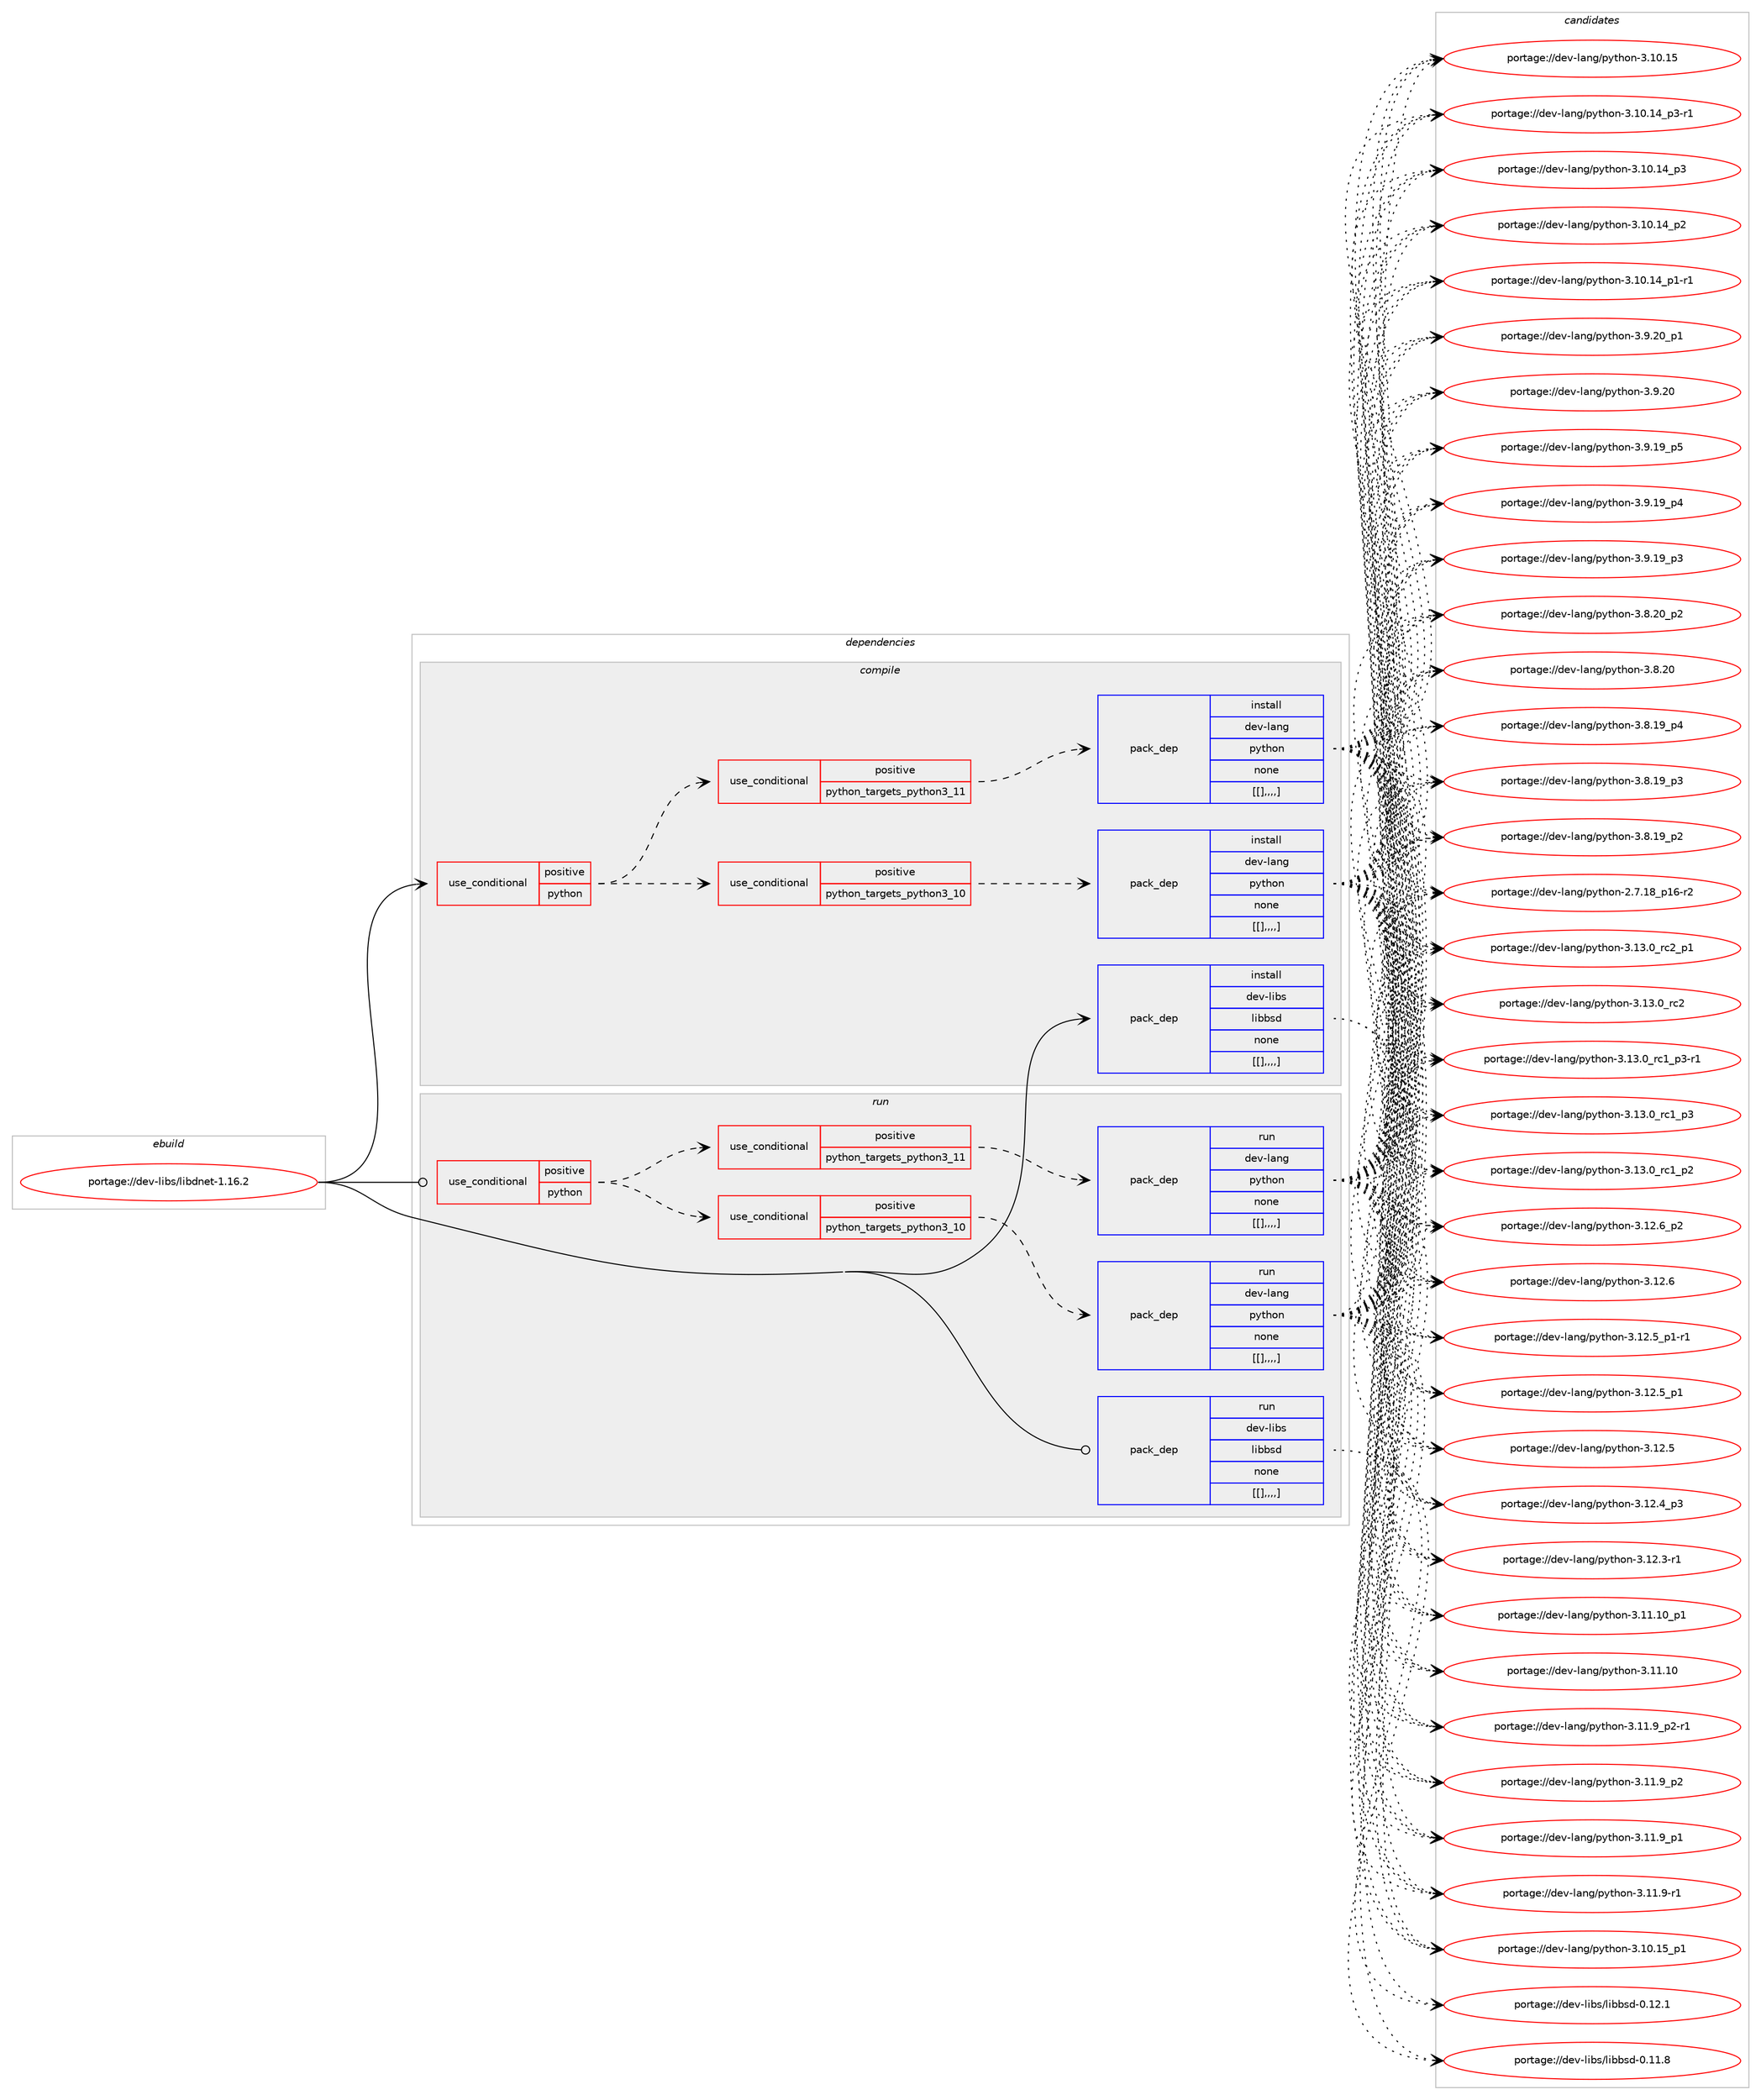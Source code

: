 digraph prolog {

# *************
# Graph options
# *************

newrank=true;
concentrate=true;
compound=true;
graph [rankdir=LR,fontname=Helvetica,fontsize=10,ranksep=1.5];#, ranksep=2.5, nodesep=0.2];
edge  [arrowhead=vee];
node  [fontname=Helvetica,fontsize=10];

# **********
# The ebuild
# **********

subgraph cluster_leftcol {
color=gray;
label=<<i>ebuild</i>>;
id [label="portage://dev-libs/libdnet-1.16.2", color=red, width=4, href="../dev-libs/libdnet-1.16.2.svg"];
}

# ****************
# The dependencies
# ****************

subgraph cluster_midcol {
color=gray;
label=<<i>dependencies</i>>;
subgraph cluster_compile {
fillcolor="#eeeeee";
style=filled;
label=<<i>compile</i>>;
subgraph cond27530 {
dependency110952 [label=<<TABLE BORDER="0" CELLBORDER="1" CELLSPACING="0" CELLPADDING="4"><TR><TD ROWSPAN="3" CELLPADDING="10">use_conditional</TD></TR><TR><TD>positive</TD></TR><TR><TD>python</TD></TR></TABLE>>, shape=none, color=red];
subgraph cond27531 {
dependency110953 [label=<<TABLE BORDER="0" CELLBORDER="1" CELLSPACING="0" CELLPADDING="4"><TR><TD ROWSPAN="3" CELLPADDING="10">use_conditional</TD></TR><TR><TD>positive</TD></TR><TR><TD>python_targets_python3_10</TD></TR></TABLE>>, shape=none, color=red];
subgraph pack82267 {
dependency110954 [label=<<TABLE BORDER="0" CELLBORDER="1" CELLSPACING="0" CELLPADDING="4" WIDTH="220"><TR><TD ROWSPAN="6" CELLPADDING="30">pack_dep</TD></TR><TR><TD WIDTH="110">install</TD></TR><TR><TD>dev-lang</TD></TR><TR><TD>python</TD></TR><TR><TD>none</TD></TR><TR><TD>[[],,,,]</TD></TR></TABLE>>, shape=none, color=blue];
}
dependency110953:e -> dependency110954:w [weight=20,style="dashed",arrowhead="vee"];
}
dependency110952:e -> dependency110953:w [weight=20,style="dashed",arrowhead="vee"];
subgraph cond27532 {
dependency110955 [label=<<TABLE BORDER="0" CELLBORDER="1" CELLSPACING="0" CELLPADDING="4"><TR><TD ROWSPAN="3" CELLPADDING="10">use_conditional</TD></TR><TR><TD>positive</TD></TR><TR><TD>python_targets_python3_11</TD></TR></TABLE>>, shape=none, color=red];
subgraph pack82268 {
dependency110956 [label=<<TABLE BORDER="0" CELLBORDER="1" CELLSPACING="0" CELLPADDING="4" WIDTH="220"><TR><TD ROWSPAN="6" CELLPADDING="30">pack_dep</TD></TR><TR><TD WIDTH="110">install</TD></TR><TR><TD>dev-lang</TD></TR><TR><TD>python</TD></TR><TR><TD>none</TD></TR><TR><TD>[[],,,,]</TD></TR></TABLE>>, shape=none, color=blue];
}
dependency110955:e -> dependency110956:w [weight=20,style="dashed",arrowhead="vee"];
}
dependency110952:e -> dependency110955:w [weight=20,style="dashed",arrowhead="vee"];
}
id:e -> dependency110952:w [weight=20,style="solid",arrowhead="vee"];
subgraph pack82269 {
dependency110957 [label=<<TABLE BORDER="0" CELLBORDER="1" CELLSPACING="0" CELLPADDING="4" WIDTH="220"><TR><TD ROWSPAN="6" CELLPADDING="30">pack_dep</TD></TR><TR><TD WIDTH="110">install</TD></TR><TR><TD>dev-libs</TD></TR><TR><TD>libbsd</TD></TR><TR><TD>none</TD></TR><TR><TD>[[],,,,]</TD></TR></TABLE>>, shape=none, color=blue];
}
id:e -> dependency110957:w [weight=20,style="solid",arrowhead="vee"];
}
subgraph cluster_compileandrun {
fillcolor="#eeeeee";
style=filled;
label=<<i>compile and run</i>>;
}
subgraph cluster_run {
fillcolor="#eeeeee";
style=filled;
label=<<i>run</i>>;
subgraph cond27533 {
dependency110958 [label=<<TABLE BORDER="0" CELLBORDER="1" CELLSPACING="0" CELLPADDING="4"><TR><TD ROWSPAN="3" CELLPADDING="10">use_conditional</TD></TR><TR><TD>positive</TD></TR><TR><TD>python</TD></TR></TABLE>>, shape=none, color=red];
subgraph cond27534 {
dependency110959 [label=<<TABLE BORDER="0" CELLBORDER="1" CELLSPACING="0" CELLPADDING="4"><TR><TD ROWSPAN="3" CELLPADDING="10">use_conditional</TD></TR><TR><TD>positive</TD></TR><TR><TD>python_targets_python3_10</TD></TR></TABLE>>, shape=none, color=red];
subgraph pack82270 {
dependency110960 [label=<<TABLE BORDER="0" CELLBORDER="1" CELLSPACING="0" CELLPADDING="4" WIDTH="220"><TR><TD ROWSPAN="6" CELLPADDING="30">pack_dep</TD></TR><TR><TD WIDTH="110">run</TD></TR><TR><TD>dev-lang</TD></TR><TR><TD>python</TD></TR><TR><TD>none</TD></TR><TR><TD>[[],,,,]</TD></TR></TABLE>>, shape=none, color=blue];
}
dependency110959:e -> dependency110960:w [weight=20,style="dashed",arrowhead="vee"];
}
dependency110958:e -> dependency110959:w [weight=20,style="dashed",arrowhead="vee"];
subgraph cond27535 {
dependency110961 [label=<<TABLE BORDER="0" CELLBORDER="1" CELLSPACING="0" CELLPADDING="4"><TR><TD ROWSPAN="3" CELLPADDING="10">use_conditional</TD></TR><TR><TD>positive</TD></TR><TR><TD>python_targets_python3_11</TD></TR></TABLE>>, shape=none, color=red];
subgraph pack82271 {
dependency110962 [label=<<TABLE BORDER="0" CELLBORDER="1" CELLSPACING="0" CELLPADDING="4" WIDTH="220"><TR><TD ROWSPAN="6" CELLPADDING="30">pack_dep</TD></TR><TR><TD WIDTH="110">run</TD></TR><TR><TD>dev-lang</TD></TR><TR><TD>python</TD></TR><TR><TD>none</TD></TR><TR><TD>[[],,,,]</TD></TR></TABLE>>, shape=none, color=blue];
}
dependency110961:e -> dependency110962:w [weight=20,style="dashed",arrowhead="vee"];
}
dependency110958:e -> dependency110961:w [weight=20,style="dashed",arrowhead="vee"];
}
id:e -> dependency110958:w [weight=20,style="solid",arrowhead="odot"];
subgraph pack82272 {
dependency110963 [label=<<TABLE BORDER="0" CELLBORDER="1" CELLSPACING="0" CELLPADDING="4" WIDTH="220"><TR><TD ROWSPAN="6" CELLPADDING="30">pack_dep</TD></TR><TR><TD WIDTH="110">run</TD></TR><TR><TD>dev-libs</TD></TR><TR><TD>libbsd</TD></TR><TR><TD>none</TD></TR><TR><TD>[[],,,,]</TD></TR></TABLE>>, shape=none, color=blue];
}
id:e -> dependency110963:w [weight=20,style="solid",arrowhead="odot"];
}
}

# **************
# The candidates
# **************

subgraph cluster_choices {
rank=same;
color=gray;
label=<<i>candidates</i>>;

subgraph choice82267 {
color=black;
nodesep=1;
choice100101118451089711010347112121116104111110455146495146489511499509511249 [label="portage://dev-lang/python-3.13.0_rc2_p1", color=red, width=4,href="../dev-lang/python-3.13.0_rc2_p1.svg"];
choice10010111845108971101034711212111610411111045514649514648951149950 [label="portage://dev-lang/python-3.13.0_rc2", color=red, width=4,href="../dev-lang/python-3.13.0_rc2.svg"];
choice1001011184510897110103471121211161041111104551464951464895114994995112514511449 [label="portage://dev-lang/python-3.13.0_rc1_p3-r1", color=red, width=4,href="../dev-lang/python-3.13.0_rc1_p3-r1.svg"];
choice100101118451089711010347112121116104111110455146495146489511499499511251 [label="portage://dev-lang/python-3.13.0_rc1_p3", color=red, width=4,href="../dev-lang/python-3.13.0_rc1_p3.svg"];
choice100101118451089711010347112121116104111110455146495146489511499499511250 [label="portage://dev-lang/python-3.13.0_rc1_p2", color=red, width=4,href="../dev-lang/python-3.13.0_rc1_p2.svg"];
choice100101118451089711010347112121116104111110455146495046549511250 [label="portage://dev-lang/python-3.12.6_p2", color=red, width=4,href="../dev-lang/python-3.12.6_p2.svg"];
choice10010111845108971101034711212111610411111045514649504654 [label="portage://dev-lang/python-3.12.6", color=red, width=4,href="../dev-lang/python-3.12.6.svg"];
choice1001011184510897110103471121211161041111104551464950465395112494511449 [label="portage://dev-lang/python-3.12.5_p1-r1", color=red, width=4,href="../dev-lang/python-3.12.5_p1-r1.svg"];
choice100101118451089711010347112121116104111110455146495046539511249 [label="portage://dev-lang/python-3.12.5_p1", color=red, width=4,href="../dev-lang/python-3.12.5_p1.svg"];
choice10010111845108971101034711212111610411111045514649504653 [label="portage://dev-lang/python-3.12.5", color=red, width=4,href="../dev-lang/python-3.12.5.svg"];
choice100101118451089711010347112121116104111110455146495046529511251 [label="portage://dev-lang/python-3.12.4_p3", color=red, width=4,href="../dev-lang/python-3.12.4_p3.svg"];
choice100101118451089711010347112121116104111110455146495046514511449 [label="portage://dev-lang/python-3.12.3-r1", color=red, width=4,href="../dev-lang/python-3.12.3-r1.svg"];
choice10010111845108971101034711212111610411111045514649494649489511249 [label="portage://dev-lang/python-3.11.10_p1", color=red, width=4,href="../dev-lang/python-3.11.10_p1.svg"];
choice1001011184510897110103471121211161041111104551464949464948 [label="portage://dev-lang/python-3.11.10", color=red, width=4,href="../dev-lang/python-3.11.10.svg"];
choice1001011184510897110103471121211161041111104551464949465795112504511449 [label="portage://dev-lang/python-3.11.9_p2-r1", color=red, width=4,href="../dev-lang/python-3.11.9_p2-r1.svg"];
choice100101118451089711010347112121116104111110455146494946579511250 [label="portage://dev-lang/python-3.11.9_p2", color=red, width=4,href="../dev-lang/python-3.11.9_p2.svg"];
choice100101118451089711010347112121116104111110455146494946579511249 [label="portage://dev-lang/python-3.11.9_p1", color=red, width=4,href="../dev-lang/python-3.11.9_p1.svg"];
choice100101118451089711010347112121116104111110455146494946574511449 [label="portage://dev-lang/python-3.11.9-r1", color=red, width=4,href="../dev-lang/python-3.11.9-r1.svg"];
choice10010111845108971101034711212111610411111045514649484649539511249 [label="portage://dev-lang/python-3.10.15_p1", color=red, width=4,href="../dev-lang/python-3.10.15_p1.svg"];
choice1001011184510897110103471121211161041111104551464948464953 [label="portage://dev-lang/python-3.10.15", color=red, width=4,href="../dev-lang/python-3.10.15.svg"];
choice100101118451089711010347112121116104111110455146494846495295112514511449 [label="portage://dev-lang/python-3.10.14_p3-r1", color=red, width=4,href="../dev-lang/python-3.10.14_p3-r1.svg"];
choice10010111845108971101034711212111610411111045514649484649529511251 [label="portage://dev-lang/python-3.10.14_p3", color=red, width=4,href="../dev-lang/python-3.10.14_p3.svg"];
choice10010111845108971101034711212111610411111045514649484649529511250 [label="portage://dev-lang/python-3.10.14_p2", color=red, width=4,href="../dev-lang/python-3.10.14_p2.svg"];
choice100101118451089711010347112121116104111110455146494846495295112494511449 [label="portage://dev-lang/python-3.10.14_p1-r1", color=red, width=4,href="../dev-lang/python-3.10.14_p1-r1.svg"];
choice100101118451089711010347112121116104111110455146574650489511249 [label="portage://dev-lang/python-3.9.20_p1", color=red, width=4,href="../dev-lang/python-3.9.20_p1.svg"];
choice10010111845108971101034711212111610411111045514657465048 [label="portage://dev-lang/python-3.9.20", color=red, width=4,href="../dev-lang/python-3.9.20.svg"];
choice100101118451089711010347112121116104111110455146574649579511253 [label="portage://dev-lang/python-3.9.19_p5", color=red, width=4,href="../dev-lang/python-3.9.19_p5.svg"];
choice100101118451089711010347112121116104111110455146574649579511252 [label="portage://dev-lang/python-3.9.19_p4", color=red, width=4,href="../dev-lang/python-3.9.19_p4.svg"];
choice100101118451089711010347112121116104111110455146574649579511251 [label="portage://dev-lang/python-3.9.19_p3", color=red, width=4,href="../dev-lang/python-3.9.19_p3.svg"];
choice100101118451089711010347112121116104111110455146564650489511250 [label="portage://dev-lang/python-3.8.20_p2", color=red, width=4,href="../dev-lang/python-3.8.20_p2.svg"];
choice10010111845108971101034711212111610411111045514656465048 [label="portage://dev-lang/python-3.8.20", color=red, width=4,href="../dev-lang/python-3.8.20.svg"];
choice100101118451089711010347112121116104111110455146564649579511252 [label="portage://dev-lang/python-3.8.19_p4", color=red, width=4,href="../dev-lang/python-3.8.19_p4.svg"];
choice100101118451089711010347112121116104111110455146564649579511251 [label="portage://dev-lang/python-3.8.19_p3", color=red, width=4,href="../dev-lang/python-3.8.19_p3.svg"];
choice100101118451089711010347112121116104111110455146564649579511250 [label="portage://dev-lang/python-3.8.19_p2", color=red, width=4,href="../dev-lang/python-3.8.19_p2.svg"];
choice100101118451089711010347112121116104111110455046554649569511249544511450 [label="portage://dev-lang/python-2.7.18_p16-r2", color=red, width=4,href="../dev-lang/python-2.7.18_p16-r2.svg"];
dependency110954:e -> choice100101118451089711010347112121116104111110455146495146489511499509511249:w [style=dotted,weight="100"];
dependency110954:e -> choice10010111845108971101034711212111610411111045514649514648951149950:w [style=dotted,weight="100"];
dependency110954:e -> choice1001011184510897110103471121211161041111104551464951464895114994995112514511449:w [style=dotted,weight="100"];
dependency110954:e -> choice100101118451089711010347112121116104111110455146495146489511499499511251:w [style=dotted,weight="100"];
dependency110954:e -> choice100101118451089711010347112121116104111110455146495146489511499499511250:w [style=dotted,weight="100"];
dependency110954:e -> choice100101118451089711010347112121116104111110455146495046549511250:w [style=dotted,weight="100"];
dependency110954:e -> choice10010111845108971101034711212111610411111045514649504654:w [style=dotted,weight="100"];
dependency110954:e -> choice1001011184510897110103471121211161041111104551464950465395112494511449:w [style=dotted,weight="100"];
dependency110954:e -> choice100101118451089711010347112121116104111110455146495046539511249:w [style=dotted,weight="100"];
dependency110954:e -> choice10010111845108971101034711212111610411111045514649504653:w [style=dotted,weight="100"];
dependency110954:e -> choice100101118451089711010347112121116104111110455146495046529511251:w [style=dotted,weight="100"];
dependency110954:e -> choice100101118451089711010347112121116104111110455146495046514511449:w [style=dotted,weight="100"];
dependency110954:e -> choice10010111845108971101034711212111610411111045514649494649489511249:w [style=dotted,weight="100"];
dependency110954:e -> choice1001011184510897110103471121211161041111104551464949464948:w [style=dotted,weight="100"];
dependency110954:e -> choice1001011184510897110103471121211161041111104551464949465795112504511449:w [style=dotted,weight="100"];
dependency110954:e -> choice100101118451089711010347112121116104111110455146494946579511250:w [style=dotted,weight="100"];
dependency110954:e -> choice100101118451089711010347112121116104111110455146494946579511249:w [style=dotted,weight="100"];
dependency110954:e -> choice100101118451089711010347112121116104111110455146494946574511449:w [style=dotted,weight="100"];
dependency110954:e -> choice10010111845108971101034711212111610411111045514649484649539511249:w [style=dotted,weight="100"];
dependency110954:e -> choice1001011184510897110103471121211161041111104551464948464953:w [style=dotted,weight="100"];
dependency110954:e -> choice100101118451089711010347112121116104111110455146494846495295112514511449:w [style=dotted,weight="100"];
dependency110954:e -> choice10010111845108971101034711212111610411111045514649484649529511251:w [style=dotted,weight="100"];
dependency110954:e -> choice10010111845108971101034711212111610411111045514649484649529511250:w [style=dotted,weight="100"];
dependency110954:e -> choice100101118451089711010347112121116104111110455146494846495295112494511449:w [style=dotted,weight="100"];
dependency110954:e -> choice100101118451089711010347112121116104111110455146574650489511249:w [style=dotted,weight="100"];
dependency110954:e -> choice10010111845108971101034711212111610411111045514657465048:w [style=dotted,weight="100"];
dependency110954:e -> choice100101118451089711010347112121116104111110455146574649579511253:w [style=dotted,weight="100"];
dependency110954:e -> choice100101118451089711010347112121116104111110455146574649579511252:w [style=dotted,weight="100"];
dependency110954:e -> choice100101118451089711010347112121116104111110455146574649579511251:w [style=dotted,weight="100"];
dependency110954:e -> choice100101118451089711010347112121116104111110455146564650489511250:w [style=dotted,weight="100"];
dependency110954:e -> choice10010111845108971101034711212111610411111045514656465048:w [style=dotted,weight="100"];
dependency110954:e -> choice100101118451089711010347112121116104111110455146564649579511252:w [style=dotted,weight="100"];
dependency110954:e -> choice100101118451089711010347112121116104111110455146564649579511251:w [style=dotted,weight="100"];
dependency110954:e -> choice100101118451089711010347112121116104111110455146564649579511250:w [style=dotted,weight="100"];
dependency110954:e -> choice100101118451089711010347112121116104111110455046554649569511249544511450:w [style=dotted,weight="100"];
}
subgraph choice82268 {
color=black;
nodesep=1;
choice100101118451089711010347112121116104111110455146495146489511499509511249 [label="portage://dev-lang/python-3.13.0_rc2_p1", color=red, width=4,href="../dev-lang/python-3.13.0_rc2_p1.svg"];
choice10010111845108971101034711212111610411111045514649514648951149950 [label="portage://dev-lang/python-3.13.0_rc2", color=red, width=4,href="../dev-lang/python-3.13.0_rc2.svg"];
choice1001011184510897110103471121211161041111104551464951464895114994995112514511449 [label="portage://dev-lang/python-3.13.0_rc1_p3-r1", color=red, width=4,href="../dev-lang/python-3.13.0_rc1_p3-r1.svg"];
choice100101118451089711010347112121116104111110455146495146489511499499511251 [label="portage://dev-lang/python-3.13.0_rc1_p3", color=red, width=4,href="../dev-lang/python-3.13.0_rc1_p3.svg"];
choice100101118451089711010347112121116104111110455146495146489511499499511250 [label="portage://dev-lang/python-3.13.0_rc1_p2", color=red, width=4,href="../dev-lang/python-3.13.0_rc1_p2.svg"];
choice100101118451089711010347112121116104111110455146495046549511250 [label="portage://dev-lang/python-3.12.6_p2", color=red, width=4,href="../dev-lang/python-3.12.6_p2.svg"];
choice10010111845108971101034711212111610411111045514649504654 [label="portage://dev-lang/python-3.12.6", color=red, width=4,href="../dev-lang/python-3.12.6.svg"];
choice1001011184510897110103471121211161041111104551464950465395112494511449 [label="portage://dev-lang/python-3.12.5_p1-r1", color=red, width=4,href="../dev-lang/python-3.12.5_p1-r1.svg"];
choice100101118451089711010347112121116104111110455146495046539511249 [label="portage://dev-lang/python-3.12.5_p1", color=red, width=4,href="../dev-lang/python-3.12.5_p1.svg"];
choice10010111845108971101034711212111610411111045514649504653 [label="portage://dev-lang/python-3.12.5", color=red, width=4,href="../dev-lang/python-3.12.5.svg"];
choice100101118451089711010347112121116104111110455146495046529511251 [label="portage://dev-lang/python-3.12.4_p3", color=red, width=4,href="../dev-lang/python-3.12.4_p3.svg"];
choice100101118451089711010347112121116104111110455146495046514511449 [label="portage://dev-lang/python-3.12.3-r1", color=red, width=4,href="../dev-lang/python-3.12.3-r1.svg"];
choice10010111845108971101034711212111610411111045514649494649489511249 [label="portage://dev-lang/python-3.11.10_p1", color=red, width=4,href="../dev-lang/python-3.11.10_p1.svg"];
choice1001011184510897110103471121211161041111104551464949464948 [label="portage://dev-lang/python-3.11.10", color=red, width=4,href="../dev-lang/python-3.11.10.svg"];
choice1001011184510897110103471121211161041111104551464949465795112504511449 [label="portage://dev-lang/python-3.11.9_p2-r1", color=red, width=4,href="../dev-lang/python-3.11.9_p2-r1.svg"];
choice100101118451089711010347112121116104111110455146494946579511250 [label="portage://dev-lang/python-3.11.9_p2", color=red, width=4,href="../dev-lang/python-3.11.9_p2.svg"];
choice100101118451089711010347112121116104111110455146494946579511249 [label="portage://dev-lang/python-3.11.9_p1", color=red, width=4,href="../dev-lang/python-3.11.9_p1.svg"];
choice100101118451089711010347112121116104111110455146494946574511449 [label="portage://dev-lang/python-3.11.9-r1", color=red, width=4,href="../dev-lang/python-3.11.9-r1.svg"];
choice10010111845108971101034711212111610411111045514649484649539511249 [label="portage://dev-lang/python-3.10.15_p1", color=red, width=4,href="../dev-lang/python-3.10.15_p1.svg"];
choice1001011184510897110103471121211161041111104551464948464953 [label="portage://dev-lang/python-3.10.15", color=red, width=4,href="../dev-lang/python-3.10.15.svg"];
choice100101118451089711010347112121116104111110455146494846495295112514511449 [label="portage://dev-lang/python-3.10.14_p3-r1", color=red, width=4,href="../dev-lang/python-3.10.14_p3-r1.svg"];
choice10010111845108971101034711212111610411111045514649484649529511251 [label="portage://dev-lang/python-3.10.14_p3", color=red, width=4,href="../dev-lang/python-3.10.14_p3.svg"];
choice10010111845108971101034711212111610411111045514649484649529511250 [label="portage://dev-lang/python-3.10.14_p2", color=red, width=4,href="../dev-lang/python-3.10.14_p2.svg"];
choice100101118451089711010347112121116104111110455146494846495295112494511449 [label="portage://dev-lang/python-3.10.14_p1-r1", color=red, width=4,href="../dev-lang/python-3.10.14_p1-r1.svg"];
choice100101118451089711010347112121116104111110455146574650489511249 [label="portage://dev-lang/python-3.9.20_p1", color=red, width=4,href="../dev-lang/python-3.9.20_p1.svg"];
choice10010111845108971101034711212111610411111045514657465048 [label="portage://dev-lang/python-3.9.20", color=red, width=4,href="../dev-lang/python-3.9.20.svg"];
choice100101118451089711010347112121116104111110455146574649579511253 [label="portage://dev-lang/python-3.9.19_p5", color=red, width=4,href="../dev-lang/python-3.9.19_p5.svg"];
choice100101118451089711010347112121116104111110455146574649579511252 [label="portage://dev-lang/python-3.9.19_p4", color=red, width=4,href="../dev-lang/python-3.9.19_p4.svg"];
choice100101118451089711010347112121116104111110455146574649579511251 [label="portage://dev-lang/python-3.9.19_p3", color=red, width=4,href="../dev-lang/python-3.9.19_p3.svg"];
choice100101118451089711010347112121116104111110455146564650489511250 [label="portage://dev-lang/python-3.8.20_p2", color=red, width=4,href="../dev-lang/python-3.8.20_p2.svg"];
choice10010111845108971101034711212111610411111045514656465048 [label="portage://dev-lang/python-3.8.20", color=red, width=4,href="../dev-lang/python-3.8.20.svg"];
choice100101118451089711010347112121116104111110455146564649579511252 [label="portage://dev-lang/python-3.8.19_p4", color=red, width=4,href="../dev-lang/python-3.8.19_p4.svg"];
choice100101118451089711010347112121116104111110455146564649579511251 [label="portage://dev-lang/python-3.8.19_p3", color=red, width=4,href="../dev-lang/python-3.8.19_p3.svg"];
choice100101118451089711010347112121116104111110455146564649579511250 [label="portage://dev-lang/python-3.8.19_p2", color=red, width=4,href="../dev-lang/python-3.8.19_p2.svg"];
choice100101118451089711010347112121116104111110455046554649569511249544511450 [label="portage://dev-lang/python-2.7.18_p16-r2", color=red, width=4,href="../dev-lang/python-2.7.18_p16-r2.svg"];
dependency110956:e -> choice100101118451089711010347112121116104111110455146495146489511499509511249:w [style=dotted,weight="100"];
dependency110956:e -> choice10010111845108971101034711212111610411111045514649514648951149950:w [style=dotted,weight="100"];
dependency110956:e -> choice1001011184510897110103471121211161041111104551464951464895114994995112514511449:w [style=dotted,weight="100"];
dependency110956:e -> choice100101118451089711010347112121116104111110455146495146489511499499511251:w [style=dotted,weight="100"];
dependency110956:e -> choice100101118451089711010347112121116104111110455146495146489511499499511250:w [style=dotted,weight="100"];
dependency110956:e -> choice100101118451089711010347112121116104111110455146495046549511250:w [style=dotted,weight="100"];
dependency110956:e -> choice10010111845108971101034711212111610411111045514649504654:w [style=dotted,weight="100"];
dependency110956:e -> choice1001011184510897110103471121211161041111104551464950465395112494511449:w [style=dotted,weight="100"];
dependency110956:e -> choice100101118451089711010347112121116104111110455146495046539511249:w [style=dotted,weight="100"];
dependency110956:e -> choice10010111845108971101034711212111610411111045514649504653:w [style=dotted,weight="100"];
dependency110956:e -> choice100101118451089711010347112121116104111110455146495046529511251:w [style=dotted,weight="100"];
dependency110956:e -> choice100101118451089711010347112121116104111110455146495046514511449:w [style=dotted,weight="100"];
dependency110956:e -> choice10010111845108971101034711212111610411111045514649494649489511249:w [style=dotted,weight="100"];
dependency110956:e -> choice1001011184510897110103471121211161041111104551464949464948:w [style=dotted,weight="100"];
dependency110956:e -> choice1001011184510897110103471121211161041111104551464949465795112504511449:w [style=dotted,weight="100"];
dependency110956:e -> choice100101118451089711010347112121116104111110455146494946579511250:w [style=dotted,weight="100"];
dependency110956:e -> choice100101118451089711010347112121116104111110455146494946579511249:w [style=dotted,weight="100"];
dependency110956:e -> choice100101118451089711010347112121116104111110455146494946574511449:w [style=dotted,weight="100"];
dependency110956:e -> choice10010111845108971101034711212111610411111045514649484649539511249:w [style=dotted,weight="100"];
dependency110956:e -> choice1001011184510897110103471121211161041111104551464948464953:w [style=dotted,weight="100"];
dependency110956:e -> choice100101118451089711010347112121116104111110455146494846495295112514511449:w [style=dotted,weight="100"];
dependency110956:e -> choice10010111845108971101034711212111610411111045514649484649529511251:w [style=dotted,weight="100"];
dependency110956:e -> choice10010111845108971101034711212111610411111045514649484649529511250:w [style=dotted,weight="100"];
dependency110956:e -> choice100101118451089711010347112121116104111110455146494846495295112494511449:w [style=dotted,weight="100"];
dependency110956:e -> choice100101118451089711010347112121116104111110455146574650489511249:w [style=dotted,weight="100"];
dependency110956:e -> choice10010111845108971101034711212111610411111045514657465048:w [style=dotted,weight="100"];
dependency110956:e -> choice100101118451089711010347112121116104111110455146574649579511253:w [style=dotted,weight="100"];
dependency110956:e -> choice100101118451089711010347112121116104111110455146574649579511252:w [style=dotted,weight="100"];
dependency110956:e -> choice100101118451089711010347112121116104111110455146574649579511251:w [style=dotted,weight="100"];
dependency110956:e -> choice100101118451089711010347112121116104111110455146564650489511250:w [style=dotted,weight="100"];
dependency110956:e -> choice10010111845108971101034711212111610411111045514656465048:w [style=dotted,weight="100"];
dependency110956:e -> choice100101118451089711010347112121116104111110455146564649579511252:w [style=dotted,weight="100"];
dependency110956:e -> choice100101118451089711010347112121116104111110455146564649579511251:w [style=dotted,weight="100"];
dependency110956:e -> choice100101118451089711010347112121116104111110455146564649579511250:w [style=dotted,weight="100"];
dependency110956:e -> choice100101118451089711010347112121116104111110455046554649569511249544511450:w [style=dotted,weight="100"];
}
subgraph choice82269 {
color=black;
nodesep=1;
choice100101118451081059811547108105989811510045484649504649 [label="portage://dev-libs/libbsd-0.12.1", color=red, width=4,href="../dev-libs/libbsd-0.12.1.svg"];
choice100101118451081059811547108105989811510045484649494656 [label="portage://dev-libs/libbsd-0.11.8", color=red, width=4,href="../dev-libs/libbsd-0.11.8.svg"];
dependency110957:e -> choice100101118451081059811547108105989811510045484649504649:w [style=dotted,weight="100"];
dependency110957:e -> choice100101118451081059811547108105989811510045484649494656:w [style=dotted,weight="100"];
}
subgraph choice82270 {
color=black;
nodesep=1;
choice100101118451089711010347112121116104111110455146495146489511499509511249 [label="portage://dev-lang/python-3.13.0_rc2_p1", color=red, width=4,href="../dev-lang/python-3.13.0_rc2_p1.svg"];
choice10010111845108971101034711212111610411111045514649514648951149950 [label="portage://dev-lang/python-3.13.0_rc2", color=red, width=4,href="../dev-lang/python-3.13.0_rc2.svg"];
choice1001011184510897110103471121211161041111104551464951464895114994995112514511449 [label="portage://dev-lang/python-3.13.0_rc1_p3-r1", color=red, width=4,href="../dev-lang/python-3.13.0_rc1_p3-r1.svg"];
choice100101118451089711010347112121116104111110455146495146489511499499511251 [label="portage://dev-lang/python-3.13.0_rc1_p3", color=red, width=4,href="../dev-lang/python-3.13.0_rc1_p3.svg"];
choice100101118451089711010347112121116104111110455146495146489511499499511250 [label="portage://dev-lang/python-3.13.0_rc1_p2", color=red, width=4,href="../dev-lang/python-3.13.0_rc1_p2.svg"];
choice100101118451089711010347112121116104111110455146495046549511250 [label="portage://dev-lang/python-3.12.6_p2", color=red, width=4,href="../dev-lang/python-3.12.6_p2.svg"];
choice10010111845108971101034711212111610411111045514649504654 [label="portage://dev-lang/python-3.12.6", color=red, width=4,href="../dev-lang/python-3.12.6.svg"];
choice1001011184510897110103471121211161041111104551464950465395112494511449 [label="portage://dev-lang/python-3.12.5_p1-r1", color=red, width=4,href="../dev-lang/python-3.12.5_p1-r1.svg"];
choice100101118451089711010347112121116104111110455146495046539511249 [label="portage://dev-lang/python-3.12.5_p1", color=red, width=4,href="../dev-lang/python-3.12.5_p1.svg"];
choice10010111845108971101034711212111610411111045514649504653 [label="portage://dev-lang/python-3.12.5", color=red, width=4,href="../dev-lang/python-3.12.5.svg"];
choice100101118451089711010347112121116104111110455146495046529511251 [label="portage://dev-lang/python-3.12.4_p3", color=red, width=4,href="../dev-lang/python-3.12.4_p3.svg"];
choice100101118451089711010347112121116104111110455146495046514511449 [label="portage://dev-lang/python-3.12.3-r1", color=red, width=4,href="../dev-lang/python-3.12.3-r1.svg"];
choice10010111845108971101034711212111610411111045514649494649489511249 [label="portage://dev-lang/python-3.11.10_p1", color=red, width=4,href="../dev-lang/python-3.11.10_p1.svg"];
choice1001011184510897110103471121211161041111104551464949464948 [label="portage://dev-lang/python-3.11.10", color=red, width=4,href="../dev-lang/python-3.11.10.svg"];
choice1001011184510897110103471121211161041111104551464949465795112504511449 [label="portage://dev-lang/python-3.11.9_p2-r1", color=red, width=4,href="../dev-lang/python-3.11.9_p2-r1.svg"];
choice100101118451089711010347112121116104111110455146494946579511250 [label="portage://dev-lang/python-3.11.9_p2", color=red, width=4,href="../dev-lang/python-3.11.9_p2.svg"];
choice100101118451089711010347112121116104111110455146494946579511249 [label="portage://dev-lang/python-3.11.9_p1", color=red, width=4,href="../dev-lang/python-3.11.9_p1.svg"];
choice100101118451089711010347112121116104111110455146494946574511449 [label="portage://dev-lang/python-3.11.9-r1", color=red, width=4,href="../dev-lang/python-3.11.9-r1.svg"];
choice10010111845108971101034711212111610411111045514649484649539511249 [label="portage://dev-lang/python-3.10.15_p1", color=red, width=4,href="../dev-lang/python-3.10.15_p1.svg"];
choice1001011184510897110103471121211161041111104551464948464953 [label="portage://dev-lang/python-3.10.15", color=red, width=4,href="../dev-lang/python-3.10.15.svg"];
choice100101118451089711010347112121116104111110455146494846495295112514511449 [label="portage://dev-lang/python-3.10.14_p3-r1", color=red, width=4,href="../dev-lang/python-3.10.14_p3-r1.svg"];
choice10010111845108971101034711212111610411111045514649484649529511251 [label="portage://dev-lang/python-3.10.14_p3", color=red, width=4,href="../dev-lang/python-3.10.14_p3.svg"];
choice10010111845108971101034711212111610411111045514649484649529511250 [label="portage://dev-lang/python-3.10.14_p2", color=red, width=4,href="../dev-lang/python-3.10.14_p2.svg"];
choice100101118451089711010347112121116104111110455146494846495295112494511449 [label="portage://dev-lang/python-3.10.14_p1-r1", color=red, width=4,href="../dev-lang/python-3.10.14_p1-r1.svg"];
choice100101118451089711010347112121116104111110455146574650489511249 [label="portage://dev-lang/python-3.9.20_p1", color=red, width=4,href="../dev-lang/python-3.9.20_p1.svg"];
choice10010111845108971101034711212111610411111045514657465048 [label="portage://dev-lang/python-3.9.20", color=red, width=4,href="../dev-lang/python-3.9.20.svg"];
choice100101118451089711010347112121116104111110455146574649579511253 [label="portage://dev-lang/python-3.9.19_p5", color=red, width=4,href="../dev-lang/python-3.9.19_p5.svg"];
choice100101118451089711010347112121116104111110455146574649579511252 [label="portage://dev-lang/python-3.9.19_p4", color=red, width=4,href="../dev-lang/python-3.9.19_p4.svg"];
choice100101118451089711010347112121116104111110455146574649579511251 [label="portage://dev-lang/python-3.9.19_p3", color=red, width=4,href="../dev-lang/python-3.9.19_p3.svg"];
choice100101118451089711010347112121116104111110455146564650489511250 [label="portage://dev-lang/python-3.8.20_p2", color=red, width=4,href="../dev-lang/python-3.8.20_p2.svg"];
choice10010111845108971101034711212111610411111045514656465048 [label="portage://dev-lang/python-3.8.20", color=red, width=4,href="../dev-lang/python-3.8.20.svg"];
choice100101118451089711010347112121116104111110455146564649579511252 [label="portage://dev-lang/python-3.8.19_p4", color=red, width=4,href="../dev-lang/python-3.8.19_p4.svg"];
choice100101118451089711010347112121116104111110455146564649579511251 [label="portage://dev-lang/python-3.8.19_p3", color=red, width=4,href="../dev-lang/python-3.8.19_p3.svg"];
choice100101118451089711010347112121116104111110455146564649579511250 [label="portage://dev-lang/python-3.8.19_p2", color=red, width=4,href="../dev-lang/python-3.8.19_p2.svg"];
choice100101118451089711010347112121116104111110455046554649569511249544511450 [label="portage://dev-lang/python-2.7.18_p16-r2", color=red, width=4,href="../dev-lang/python-2.7.18_p16-r2.svg"];
dependency110960:e -> choice100101118451089711010347112121116104111110455146495146489511499509511249:w [style=dotted,weight="100"];
dependency110960:e -> choice10010111845108971101034711212111610411111045514649514648951149950:w [style=dotted,weight="100"];
dependency110960:e -> choice1001011184510897110103471121211161041111104551464951464895114994995112514511449:w [style=dotted,weight="100"];
dependency110960:e -> choice100101118451089711010347112121116104111110455146495146489511499499511251:w [style=dotted,weight="100"];
dependency110960:e -> choice100101118451089711010347112121116104111110455146495146489511499499511250:w [style=dotted,weight="100"];
dependency110960:e -> choice100101118451089711010347112121116104111110455146495046549511250:w [style=dotted,weight="100"];
dependency110960:e -> choice10010111845108971101034711212111610411111045514649504654:w [style=dotted,weight="100"];
dependency110960:e -> choice1001011184510897110103471121211161041111104551464950465395112494511449:w [style=dotted,weight="100"];
dependency110960:e -> choice100101118451089711010347112121116104111110455146495046539511249:w [style=dotted,weight="100"];
dependency110960:e -> choice10010111845108971101034711212111610411111045514649504653:w [style=dotted,weight="100"];
dependency110960:e -> choice100101118451089711010347112121116104111110455146495046529511251:w [style=dotted,weight="100"];
dependency110960:e -> choice100101118451089711010347112121116104111110455146495046514511449:w [style=dotted,weight="100"];
dependency110960:e -> choice10010111845108971101034711212111610411111045514649494649489511249:w [style=dotted,weight="100"];
dependency110960:e -> choice1001011184510897110103471121211161041111104551464949464948:w [style=dotted,weight="100"];
dependency110960:e -> choice1001011184510897110103471121211161041111104551464949465795112504511449:w [style=dotted,weight="100"];
dependency110960:e -> choice100101118451089711010347112121116104111110455146494946579511250:w [style=dotted,weight="100"];
dependency110960:e -> choice100101118451089711010347112121116104111110455146494946579511249:w [style=dotted,weight="100"];
dependency110960:e -> choice100101118451089711010347112121116104111110455146494946574511449:w [style=dotted,weight="100"];
dependency110960:e -> choice10010111845108971101034711212111610411111045514649484649539511249:w [style=dotted,weight="100"];
dependency110960:e -> choice1001011184510897110103471121211161041111104551464948464953:w [style=dotted,weight="100"];
dependency110960:e -> choice100101118451089711010347112121116104111110455146494846495295112514511449:w [style=dotted,weight="100"];
dependency110960:e -> choice10010111845108971101034711212111610411111045514649484649529511251:w [style=dotted,weight="100"];
dependency110960:e -> choice10010111845108971101034711212111610411111045514649484649529511250:w [style=dotted,weight="100"];
dependency110960:e -> choice100101118451089711010347112121116104111110455146494846495295112494511449:w [style=dotted,weight="100"];
dependency110960:e -> choice100101118451089711010347112121116104111110455146574650489511249:w [style=dotted,weight="100"];
dependency110960:e -> choice10010111845108971101034711212111610411111045514657465048:w [style=dotted,weight="100"];
dependency110960:e -> choice100101118451089711010347112121116104111110455146574649579511253:w [style=dotted,weight="100"];
dependency110960:e -> choice100101118451089711010347112121116104111110455146574649579511252:w [style=dotted,weight="100"];
dependency110960:e -> choice100101118451089711010347112121116104111110455146574649579511251:w [style=dotted,weight="100"];
dependency110960:e -> choice100101118451089711010347112121116104111110455146564650489511250:w [style=dotted,weight="100"];
dependency110960:e -> choice10010111845108971101034711212111610411111045514656465048:w [style=dotted,weight="100"];
dependency110960:e -> choice100101118451089711010347112121116104111110455146564649579511252:w [style=dotted,weight="100"];
dependency110960:e -> choice100101118451089711010347112121116104111110455146564649579511251:w [style=dotted,weight="100"];
dependency110960:e -> choice100101118451089711010347112121116104111110455146564649579511250:w [style=dotted,weight="100"];
dependency110960:e -> choice100101118451089711010347112121116104111110455046554649569511249544511450:w [style=dotted,weight="100"];
}
subgraph choice82271 {
color=black;
nodesep=1;
choice100101118451089711010347112121116104111110455146495146489511499509511249 [label="portage://dev-lang/python-3.13.0_rc2_p1", color=red, width=4,href="../dev-lang/python-3.13.0_rc2_p1.svg"];
choice10010111845108971101034711212111610411111045514649514648951149950 [label="portage://dev-lang/python-3.13.0_rc2", color=red, width=4,href="../dev-lang/python-3.13.0_rc2.svg"];
choice1001011184510897110103471121211161041111104551464951464895114994995112514511449 [label="portage://dev-lang/python-3.13.0_rc1_p3-r1", color=red, width=4,href="../dev-lang/python-3.13.0_rc1_p3-r1.svg"];
choice100101118451089711010347112121116104111110455146495146489511499499511251 [label="portage://dev-lang/python-3.13.0_rc1_p3", color=red, width=4,href="../dev-lang/python-3.13.0_rc1_p3.svg"];
choice100101118451089711010347112121116104111110455146495146489511499499511250 [label="portage://dev-lang/python-3.13.0_rc1_p2", color=red, width=4,href="../dev-lang/python-3.13.0_rc1_p2.svg"];
choice100101118451089711010347112121116104111110455146495046549511250 [label="portage://dev-lang/python-3.12.6_p2", color=red, width=4,href="../dev-lang/python-3.12.6_p2.svg"];
choice10010111845108971101034711212111610411111045514649504654 [label="portage://dev-lang/python-3.12.6", color=red, width=4,href="../dev-lang/python-3.12.6.svg"];
choice1001011184510897110103471121211161041111104551464950465395112494511449 [label="portage://dev-lang/python-3.12.5_p1-r1", color=red, width=4,href="../dev-lang/python-3.12.5_p1-r1.svg"];
choice100101118451089711010347112121116104111110455146495046539511249 [label="portage://dev-lang/python-3.12.5_p1", color=red, width=4,href="../dev-lang/python-3.12.5_p1.svg"];
choice10010111845108971101034711212111610411111045514649504653 [label="portage://dev-lang/python-3.12.5", color=red, width=4,href="../dev-lang/python-3.12.5.svg"];
choice100101118451089711010347112121116104111110455146495046529511251 [label="portage://dev-lang/python-3.12.4_p3", color=red, width=4,href="../dev-lang/python-3.12.4_p3.svg"];
choice100101118451089711010347112121116104111110455146495046514511449 [label="portage://dev-lang/python-3.12.3-r1", color=red, width=4,href="../dev-lang/python-3.12.3-r1.svg"];
choice10010111845108971101034711212111610411111045514649494649489511249 [label="portage://dev-lang/python-3.11.10_p1", color=red, width=4,href="../dev-lang/python-3.11.10_p1.svg"];
choice1001011184510897110103471121211161041111104551464949464948 [label="portage://dev-lang/python-3.11.10", color=red, width=4,href="../dev-lang/python-3.11.10.svg"];
choice1001011184510897110103471121211161041111104551464949465795112504511449 [label="portage://dev-lang/python-3.11.9_p2-r1", color=red, width=4,href="../dev-lang/python-3.11.9_p2-r1.svg"];
choice100101118451089711010347112121116104111110455146494946579511250 [label="portage://dev-lang/python-3.11.9_p2", color=red, width=4,href="../dev-lang/python-3.11.9_p2.svg"];
choice100101118451089711010347112121116104111110455146494946579511249 [label="portage://dev-lang/python-3.11.9_p1", color=red, width=4,href="../dev-lang/python-3.11.9_p1.svg"];
choice100101118451089711010347112121116104111110455146494946574511449 [label="portage://dev-lang/python-3.11.9-r1", color=red, width=4,href="../dev-lang/python-3.11.9-r1.svg"];
choice10010111845108971101034711212111610411111045514649484649539511249 [label="portage://dev-lang/python-3.10.15_p1", color=red, width=4,href="../dev-lang/python-3.10.15_p1.svg"];
choice1001011184510897110103471121211161041111104551464948464953 [label="portage://dev-lang/python-3.10.15", color=red, width=4,href="../dev-lang/python-3.10.15.svg"];
choice100101118451089711010347112121116104111110455146494846495295112514511449 [label="portage://dev-lang/python-3.10.14_p3-r1", color=red, width=4,href="../dev-lang/python-3.10.14_p3-r1.svg"];
choice10010111845108971101034711212111610411111045514649484649529511251 [label="portage://dev-lang/python-3.10.14_p3", color=red, width=4,href="../dev-lang/python-3.10.14_p3.svg"];
choice10010111845108971101034711212111610411111045514649484649529511250 [label="portage://dev-lang/python-3.10.14_p2", color=red, width=4,href="../dev-lang/python-3.10.14_p2.svg"];
choice100101118451089711010347112121116104111110455146494846495295112494511449 [label="portage://dev-lang/python-3.10.14_p1-r1", color=red, width=4,href="../dev-lang/python-3.10.14_p1-r1.svg"];
choice100101118451089711010347112121116104111110455146574650489511249 [label="portage://dev-lang/python-3.9.20_p1", color=red, width=4,href="../dev-lang/python-3.9.20_p1.svg"];
choice10010111845108971101034711212111610411111045514657465048 [label="portage://dev-lang/python-3.9.20", color=red, width=4,href="../dev-lang/python-3.9.20.svg"];
choice100101118451089711010347112121116104111110455146574649579511253 [label="portage://dev-lang/python-3.9.19_p5", color=red, width=4,href="../dev-lang/python-3.9.19_p5.svg"];
choice100101118451089711010347112121116104111110455146574649579511252 [label="portage://dev-lang/python-3.9.19_p4", color=red, width=4,href="../dev-lang/python-3.9.19_p4.svg"];
choice100101118451089711010347112121116104111110455146574649579511251 [label="portage://dev-lang/python-3.9.19_p3", color=red, width=4,href="../dev-lang/python-3.9.19_p3.svg"];
choice100101118451089711010347112121116104111110455146564650489511250 [label="portage://dev-lang/python-3.8.20_p2", color=red, width=4,href="../dev-lang/python-3.8.20_p2.svg"];
choice10010111845108971101034711212111610411111045514656465048 [label="portage://dev-lang/python-3.8.20", color=red, width=4,href="../dev-lang/python-3.8.20.svg"];
choice100101118451089711010347112121116104111110455146564649579511252 [label="portage://dev-lang/python-3.8.19_p4", color=red, width=4,href="../dev-lang/python-3.8.19_p4.svg"];
choice100101118451089711010347112121116104111110455146564649579511251 [label="portage://dev-lang/python-3.8.19_p3", color=red, width=4,href="../dev-lang/python-3.8.19_p3.svg"];
choice100101118451089711010347112121116104111110455146564649579511250 [label="portage://dev-lang/python-3.8.19_p2", color=red, width=4,href="../dev-lang/python-3.8.19_p2.svg"];
choice100101118451089711010347112121116104111110455046554649569511249544511450 [label="portage://dev-lang/python-2.7.18_p16-r2", color=red, width=4,href="../dev-lang/python-2.7.18_p16-r2.svg"];
dependency110962:e -> choice100101118451089711010347112121116104111110455146495146489511499509511249:w [style=dotted,weight="100"];
dependency110962:e -> choice10010111845108971101034711212111610411111045514649514648951149950:w [style=dotted,weight="100"];
dependency110962:e -> choice1001011184510897110103471121211161041111104551464951464895114994995112514511449:w [style=dotted,weight="100"];
dependency110962:e -> choice100101118451089711010347112121116104111110455146495146489511499499511251:w [style=dotted,weight="100"];
dependency110962:e -> choice100101118451089711010347112121116104111110455146495146489511499499511250:w [style=dotted,weight="100"];
dependency110962:e -> choice100101118451089711010347112121116104111110455146495046549511250:w [style=dotted,weight="100"];
dependency110962:e -> choice10010111845108971101034711212111610411111045514649504654:w [style=dotted,weight="100"];
dependency110962:e -> choice1001011184510897110103471121211161041111104551464950465395112494511449:w [style=dotted,weight="100"];
dependency110962:e -> choice100101118451089711010347112121116104111110455146495046539511249:w [style=dotted,weight="100"];
dependency110962:e -> choice10010111845108971101034711212111610411111045514649504653:w [style=dotted,weight="100"];
dependency110962:e -> choice100101118451089711010347112121116104111110455146495046529511251:w [style=dotted,weight="100"];
dependency110962:e -> choice100101118451089711010347112121116104111110455146495046514511449:w [style=dotted,weight="100"];
dependency110962:e -> choice10010111845108971101034711212111610411111045514649494649489511249:w [style=dotted,weight="100"];
dependency110962:e -> choice1001011184510897110103471121211161041111104551464949464948:w [style=dotted,weight="100"];
dependency110962:e -> choice1001011184510897110103471121211161041111104551464949465795112504511449:w [style=dotted,weight="100"];
dependency110962:e -> choice100101118451089711010347112121116104111110455146494946579511250:w [style=dotted,weight="100"];
dependency110962:e -> choice100101118451089711010347112121116104111110455146494946579511249:w [style=dotted,weight="100"];
dependency110962:e -> choice100101118451089711010347112121116104111110455146494946574511449:w [style=dotted,weight="100"];
dependency110962:e -> choice10010111845108971101034711212111610411111045514649484649539511249:w [style=dotted,weight="100"];
dependency110962:e -> choice1001011184510897110103471121211161041111104551464948464953:w [style=dotted,weight="100"];
dependency110962:e -> choice100101118451089711010347112121116104111110455146494846495295112514511449:w [style=dotted,weight="100"];
dependency110962:e -> choice10010111845108971101034711212111610411111045514649484649529511251:w [style=dotted,weight="100"];
dependency110962:e -> choice10010111845108971101034711212111610411111045514649484649529511250:w [style=dotted,weight="100"];
dependency110962:e -> choice100101118451089711010347112121116104111110455146494846495295112494511449:w [style=dotted,weight="100"];
dependency110962:e -> choice100101118451089711010347112121116104111110455146574650489511249:w [style=dotted,weight="100"];
dependency110962:e -> choice10010111845108971101034711212111610411111045514657465048:w [style=dotted,weight="100"];
dependency110962:e -> choice100101118451089711010347112121116104111110455146574649579511253:w [style=dotted,weight="100"];
dependency110962:e -> choice100101118451089711010347112121116104111110455146574649579511252:w [style=dotted,weight="100"];
dependency110962:e -> choice100101118451089711010347112121116104111110455146574649579511251:w [style=dotted,weight="100"];
dependency110962:e -> choice100101118451089711010347112121116104111110455146564650489511250:w [style=dotted,weight="100"];
dependency110962:e -> choice10010111845108971101034711212111610411111045514656465048:w [style=dotted,weight="100"];
dependency110962:e -> choice100101118451089711010347112121116104111110455146564649579511252:w [style=dotted,weight="100"];
dependency110962:e -> choice100101118451089711010347112121116104111110455146564649579511251:w [style=dotted,weight="100"];
dependency110962:e -> choice100101118451089711010347112121116104111110455146564649579511250:w [style=dotted,weight="100"];
dependency110962:e -> choice100101118451089711010347112121116104111110455046554649569511249544511450:w [style=dotted,weight="100"];
}
subgraph choice82272 {
color=black;
nodesep=1;
choice100101118451081059811547108105989811510045484649504649 [label="portage://dev-libs/libbsd-0.12.1", color=red, width=4,href="../dev-libs/libbsd-0.12.1.svg"];
choice100101118451081059811547108105989811510045484649494656 [label="portage://dev-libs/libbsd-0.11.8", color=red, width=4,href="../dev-libs/libbsd-0.11.8.svg"];
dependency110963:e -> choice100101118451081059811547108105989811510045484649504649:w [style=dotted,weight="100"];
dependency110963:e -> choice100101118451081059811547108105989811510045484649494656:w [style=dotted,weight="100"];
}
}

}
